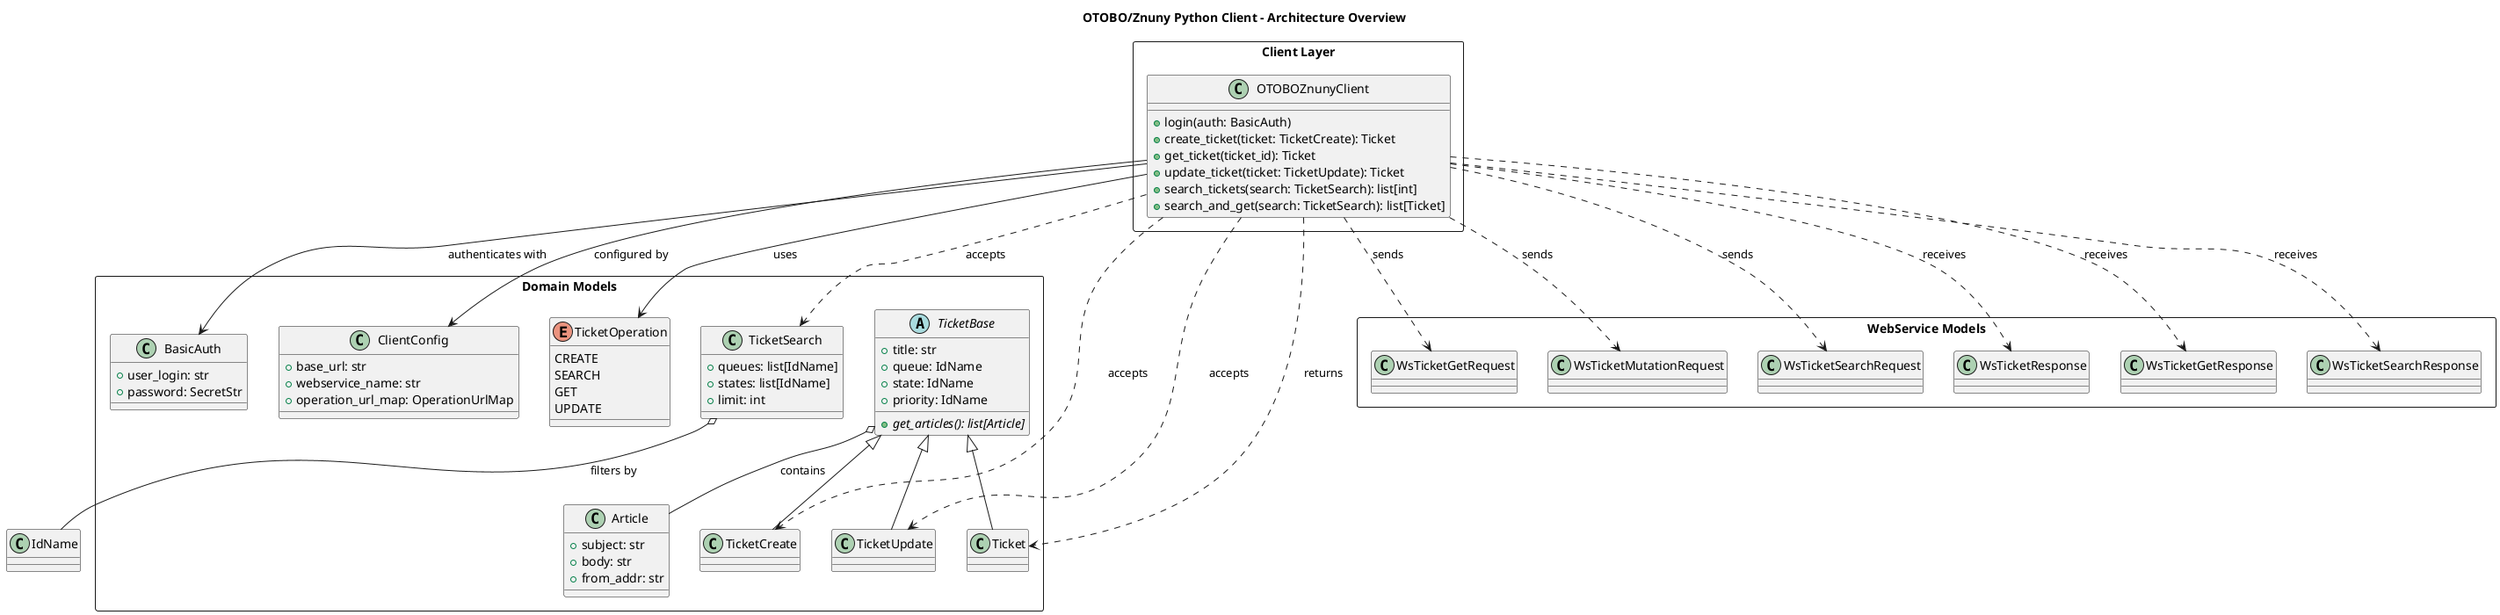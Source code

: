 @startuml OTOBO Client Architecture Overview


title OTOBO/Znuny Python Client - Architecture Overview

package "Client Layer" <<Rectangle>> {
    class OTOBOZnunyClient {
        + login(auth: BasicAuth)
        + create_ticket(ticket: TicketCreate): Ticket
        + get_ticket(ticket_id): Ticket
        + update_ticket(ticket: TicketUpdate): Ticket
        + search_tickets(search: TicketSearch): list[int]
        + search_and_get(search: TicketSearch): list[Ticket]
    }
}

package "Domain Models" <<Rectangle>> {
    class BasicAuth {
        + user_login: str
        + password: SecretStr
    }

    class ClientConfig {
        + base_url: str
        + webservice_name: str
        + operation_url_map: OperationUrlMap
    }

    enum TicketOperation {
        CREATE
        SEARCH
        GET
        UPDATE
    }

    abstract class TicketBase {
        + title: str
        + queue: IdName
        + state: IdName
        + priority: IdName
        {abstract} + get_articles(): list[Article]
    }

    class TicketCreate
    class TicketUpdate
    class Ticket

    class Article {
        + subject: str
        + body: str
        + from_addr: str
    }

    class TicketSearch {
        + queues: list[IdName]
        + states: list[IdName]
        + limit: int
    }
}

package "WebService Models" <<Rectangle>> {
    class WsTicketGetRequest
    class WsTicketMutationRequest
    class WsTicketSearchRequest

    class WsTicketResponse
    class WsTicketGetResponse
    class WsTicketSearchResponse
}

' Key inheritance relationships
TicketBase <|-- TicketCreate
TicketBase <|-- TicketUpdate
TicketBase <|-- Ticket

' Client dependencies
OTOBOZnunyClient --> ClientConfig : configured by
OTOBOZnunyClient --> BasicAuth : authenticates with
OTOBOZnunyClient --> TicketOperation : uses

' Domain model usage
OTOBOZnunyClient ..> TicketCreate : accepts
OTOBOZnunyClient ..> TicketUpdate : accepts
OTOBOZnunyClient ..> TicketSearch : accepts
OTOBOZnunyClient ..> Ticket : returns

TicketBase o-- Article : contains
TicketSearch o-- "IdName" : filters by

' WebService interaction
OTOBOZnunyClient ..> WsTicketGetRequest : sends
OTOBOZnunyClient ..> WsTicketMutationRequest : sends
OTOBOZnunyClient ..> WsTicketSearchRequest : sends
OTOBOZnunyClient ..> WsTicketResponse : receives
OTOBOZnunyClient ..> WsTicketGetResponse : receives
OTOBOZnunyClient ..> WsTicketSearchResponse : receives


@enduml

